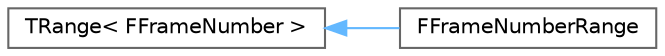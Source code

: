 digraph "Graphical Class Hierarchy"
{
 // INTERACTIVE_SVG=YES
 // LATEX_PDF_SIZE
  bgcolor="transparent";
  edge [fontname=Helvetica,fontsize=10,labelfontname=Helvetica,labelfontsize=10];
  node [fontname=Helvetica,fontsize=10,shape=box,height=0.2,width=0.4];
  rankdir="LR";
  Node0 [id="Node000000",label="TRange\< FFrameNumber \>",height=0.2,width=0.4,color="grey40", fillcolor="white", style="filled",URL="$d0/d01/classTRange.html",tooltip=" "];
  Node0 -> Node1 [id="edge8363_Node000000_Node000001",dir="back",color="steelblue1",style="solid",tooltip=" "];
  Node1 [id="Node000001",label="FFrameNumberRange",height=0.2,width=0.4,color="grey40", fillcolor="white", style="filled",URL="$da/dcd/structFFrameNumberRange.html",tooltip=" "];
}
